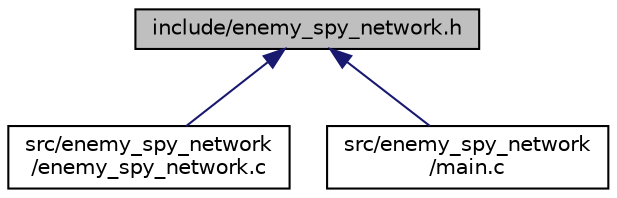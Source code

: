 digraph "include/enemy_spy_network.h"
{
 // LATEX_PDF_SIZE
  edge [fontname="Helvetica",fontsize="10",labelfontname="Helvetica",labelfontsize="10"];
  node [fontname="Helvetica",fontsize="10",shape=record];
  Node1 [label="include/enemy_spy_network.h",height=0.2,width=0.4,color="black", fillcolor="grey75", style="filled", fontcolor="black",tooltip="Header file for the Enemy Spy Network executable."];
  Node1 -> Node2 [dir="back",color="midnightblue",fontsize="10",style="solid",fontname="Helvetica"];
  Node2 [label="src/enemy_spy_network\l/enemy_spy_network.c",height=0.2,width=0.4,color="black", fillcolor="white", style="filled",URL="$da/dd8/enemy__spy__network_8c.html",tooltip="Spy Network and Case Officer Management for Espionage Operations."];
  Node1 -> Node3 [dir="back",color="midnightblue",fontsize="10",style="solid",fontname="Helvetica"];
  Node3 [label="src/enemy_spy_network\l/main.c",height=0.2,width=0.4,color="black", fillcolor="white", style="filled",URL="$db/dee/enemy__spy__network_2main_8c.html",tooltip="Main Thread Management for Enemy Spy Network."];
}
